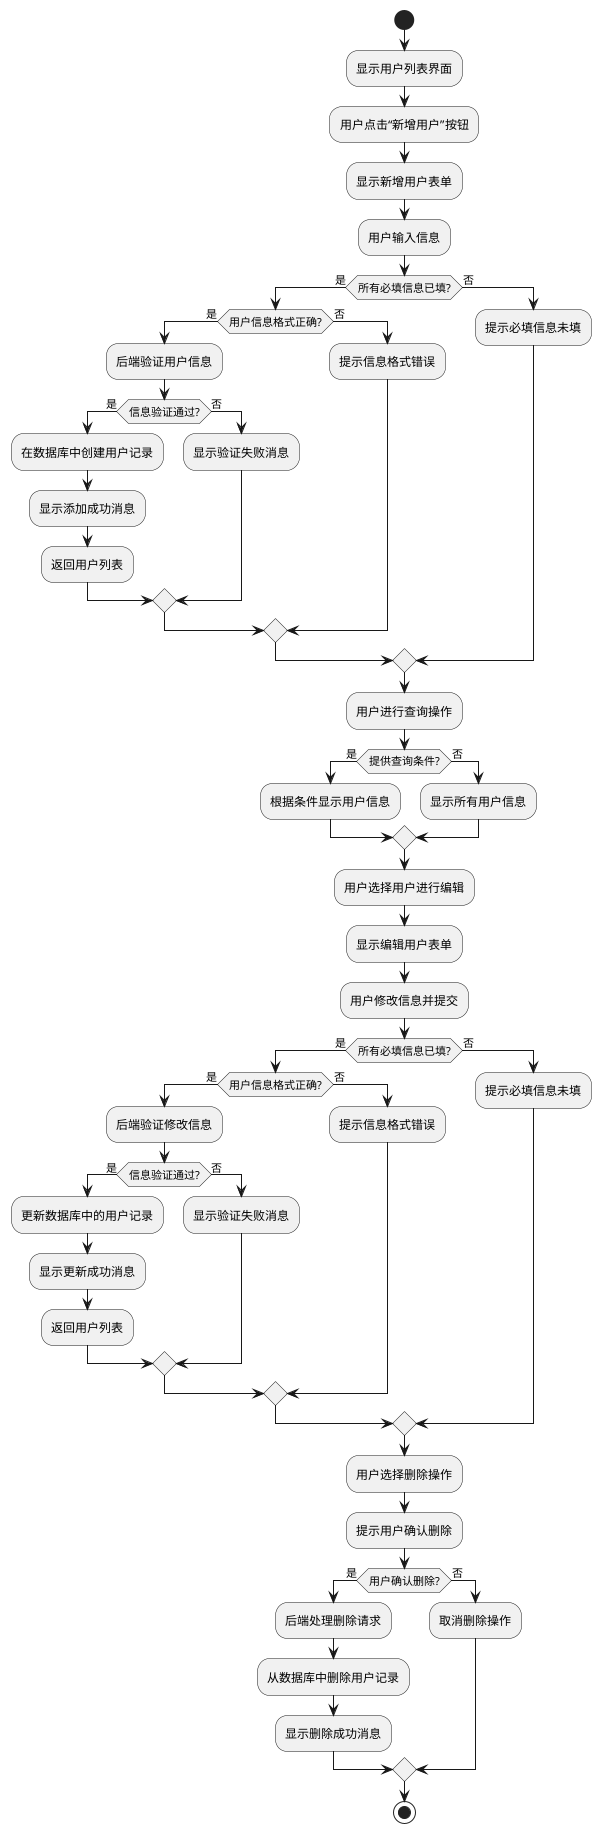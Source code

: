 @startuml

start
:显示用户列表界面;

:用户点击“新增用户”按钮;
:显示新增用户表单;
:用户输入信息;
if (所有必填信息已填?) then (是)
  if (用户信息格式正确?) then (是)
    :后端验证用户信息;
    if (信息验证通过?) then (是)
      :在数据库中创建用户记录;
      :显示添加成功消息;
      :返回用户列表;
    else (否)
      :显示验证失败消息;
    endif
  else (否)
    :提示信息格式错误;
  endif
else (否)
  :提示必填信息未填;
endif

:用户进行查询操作;
if (提供查询条件?) then (是)
  :根据条件显示用户信息;
else (否)
  :显示所有用户信息;
endif

:用户选择用户进行编辑;
:显示编辑用户表单;
:用户修改信息并提交;
if (所有必填信息已填?) then (是)
  if (用户信息格式正确?) then (是)
    :后端验证修改信息;
    if (信息验证通过?) then (是)
      :更新数据库中的用户记录;
      :显示更新成功消息;
      :返回用户列表;
    else (否)
      :显示验证失败消息;
    endif
  else (否)
    :提示信息格式错误;
  endif
else (否)
  :提示必填信息未填;
endif

:用户选择删除操作;
:提示用户确认删除;
if (用户确认删除?) then (是)
  :后端处理删除请求;
  :从数据库中删除用户记录;
  :显示删除成功消息;
else (否)
  :取消删除操作;
endif

stop
@enduml
